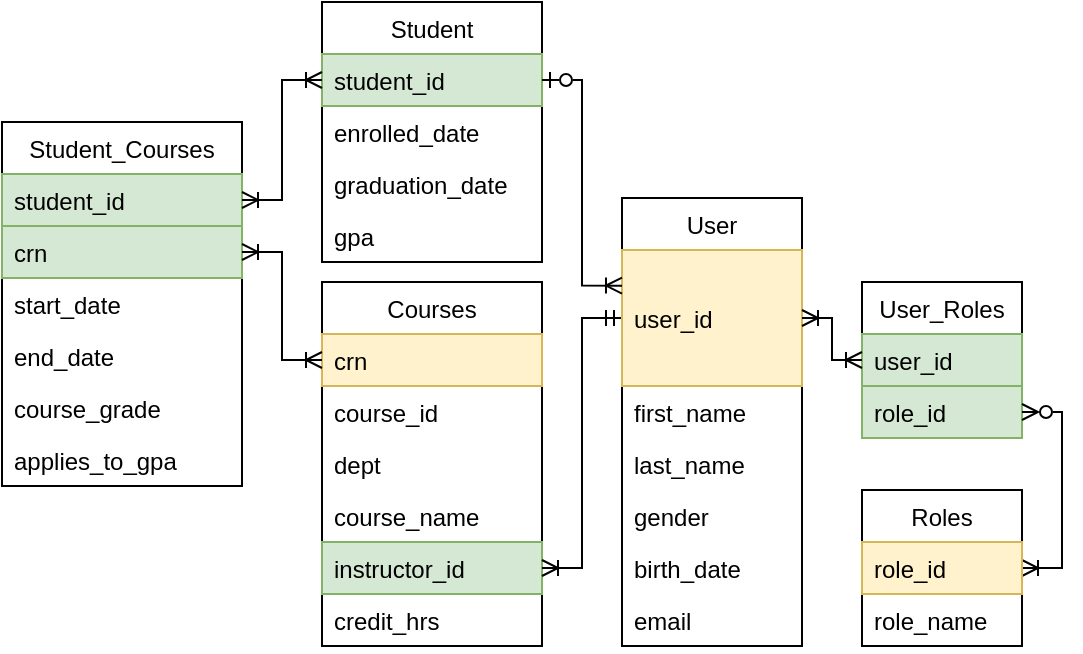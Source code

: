 <mxfile version="15.2.9" type="device"><diagram id="hwYKAndzEaqISlQAEzTK" name="Page-1"><mxGraphModel dx="800" dy="481" grid="1" gridSize="10" guides="1" tooltips="1" connect="1" arrows="1" fold="1" page="1" pageScale="1" pageWidth="850" pageHeight="1100" math="0" shadow="0"><root><mxCell id="0"/><mxCell id="1" parent="0"/><mxCell id="pupiUutSyMbLZqXeLwjT-1" value="Student" style="swimlane;fontStyle=0;childLayout=stackLayout;horizontal=1;startSize=26;fillColor=none;horizontalStack=0;resizeParent=1;resizeParentMax=0;resizeLast=0;collapsible=1;marginBottom=0;" parent="1" vertex="1"><mxGeometry x="340" y="110" width="110" height="130" as="geometry"><mxRectangle x="130" y="100" width="70" height="26" as="alternateBounds"/></mxGeometry></mxCell><mxCell id="pupiUutSyMbLZqXeLwjT-2" value="student_id" style="text;strokeColor=#82b366;fillColor=#d5e8d4;align=left;verticalAlign=top;spacingLeft=4;spacingRight=4;overflow=hidden;rotatable=0;points=[[0,0.5],[1,0.5]];portConstraint=eastwest;" parent="pupiUutSyMbLZqXeLwjT-1" vertex="1"><mxGeometry y="26" width="110" height="26" as="geometry"/></mxCell><mxCell id="3Is1yfh9Df0224IkB4M_-30" value="enrolled_date" style="text;strokeColor=none;fillColor=none;align=left;verticalAlign=top;spacingLeft=4;spacingRight=4;overflow=hidden;rotatable=0;points=[[0,0.5],[1,0.5]];portConstraint=eastwest;" vertex="1" parent="pupiUutSyMbLZqXeLwjT-1"><mxGeometry y="52" width="110" height="26" as="geometry"/></mxCell><mxCell id="3Is1yfh9Df0224IkB4M_-40" value="graduation_date" style="text;strokeColor=none;fillColor=none;align=left;verticalAlign=top;spacingLeft=4;spacingRight=4;overflow=hidden;rotatable=0;points=[[0,0.5],[1,0.5]];portConstraint=eastwest;" vertex="1" parent="pupiUutSyMbLZqXeLwjT-1"><mxGeometry y="78" width="110" height="26" as="geometry"/></mxCell><mxCell id="pupiUutSyMbLZqXeLwjT-7" value="gpa" style="text;strokeColor=none;fillColor=none;align=left;verticalAlign=top;spacingLeft=4;spacingRight=4;overflow=hidden;rotatable=0;points=[[0,0.5],[1,0.5]];portConstraint=eastwest;" parent="pupiUutSyMbLZqXeLwjT-1" vertex="1"><mxGeometry y="104" width="110" height="26" as="geometry"/></mxCell><mxCell id="pupiUutSyMbLZqXeLwjT-9" value="Student_Courses" style="swimlane;fontStyle=0;childLayout=stackLayout;horizontal=1;startSize=26;fillColor=none;horizontalStack=0;resizeParent=1;resizeParentMax=0;resizeLast=0;collapsible=1;marginBottom=0;" parent="1" vertex="1"><mxGeometry x="180" y="170" width="120" height="182" as="geometry"/></mxCell><mxCell id="pupiUutSyMbLZqXeLwjT-18" value="student_id" style="text;strokeColor=#82b366;fillColor=#d5e8d4;align=left;verticalAlign=top;spacingLeft=4;spacingRight=4;overflow=hidden;rotatable=0;points=[[0,0.5],[1,0.5]];portConstraint=eastwest;" parent="pupiUutSyMbLZqXeLwjT-9" vertex="1"><mxGeometry y="26" width="120" height="26" as="geometry"/></mxCell><mxCell id="pupiUutSyMbLZqXeLwjT-10" value="crn" style="text;strokeColor=#82b366;fillColor=#d5e8d4;align=left;verticalAlign=top;spacingLeft=4;spacingRight=4;overflow=hidden;rotatable=0;points=[[0,0.5],[1,0.5]];portConstraint=eastwest;" parent="pupiUutSyMbLZqXeLwjT-9" vertex="1"><mxGeometry y="52" width="120" height="26" as="geometry"/></mxCell><mxCell id="pupiUutSyMbLZqXeLwjT-38" value="start_date" style="text;strokeColor=none;fillColor=none;align=left;verticalAlign=top;spacingLeft=4;spacingRight=4;overflow=hidden;rotatable=0;points=[[0,0.5],[1,0.5]];portConstraint=eastwest;" parent="pupiUutSyMbLZqXeLwjT-9" vertex="1"><mxGeometry y="78" width="120" height="26" as="geometry"/></mxCell><mxCell id="pupiUutSyMbLZqXeLwjT-37" value="end_date" style="text;strokeColor=none;fillColor=none;align=left;verticalAlign=top;spacingLeft=4;spacingRight=4;overflow=hidden;rotatable=0;points=[[0,0.5],[1,0.5]];portConstraint=eastwest;" parent="pupiUutSyMbLZqXeLwjT-9" vertex="1"><mxGeometry y="104" width="120" height="26" as="geometry"/></mxCell><mxCell id="pupiUutSyMbLZqXeLwjT-39" value="course_grade" style="text;strokeColor=none;fillColor=none;align=left;verticalAlign=top;spacingLeft=4;spacingRight=4;overflow=hidden;rotatable=0;points=[[0,0.5],[1,0.5]];portConstraint=eastwest;" parent="pupiUutSyMbLZqXeLwjT-9" vertex="1"><mxGeometry y="130" width="120" height="26" as="geometry"/></mxCell><mxCell id="pupiUutSyMbLZqXeLwjT-12" value="applies_to_gpa" style="text;strokeColor=none;fillColor=none;align=left;verticalAlign=top;spacingLeft=4;spacingRight=4;overflow=hidden;rotatable=0;points=[[0,0.5],[1,0.5]];portConstraint=eastwest;" parent="pupiUutSyMbLZqXeLwjT-9" vertex="1"><mxGeometry y="156" width="120" height="26" as="geometry"/></mxCell><mxCell id="pupiUutSyMbLZqXeLwjT-13" value="Courses" style="swimlane;fontStyle=0;childLayout=stackLayout;horizontal=1;startSize=26;horizontalStack=0;resizeParent=1;resizeParentMax=0;resizeLast=0;collapsible=1;marginBottom=0;" parent="1" vertex="1"><mxGeometry x="340" y="250" width="110" height="182" as="geometry"/></mxCell><mxCell id="pupiUutSyMbLZqXeLwjT-14" value="crn" style="text;strokeColor=#d6b656;fillColor=#fff2cc;align=left;verticalAlign=top;spacingLeft=4;spacingRight=4;overflow=hidden;rotatable=0;points=[[0,0.5],[1,0.5]];portConstraint=eastwest;" parent="pupiUutSyMbLZqXeLwjT-13" vertex="1"><mxGeometry y="26" width="110" height="26" as="geometry"/></mxCell><mxCell id="pupiUutSyMbLZqXeLwjT-31" value="course_id" style="text;align=left;verticalAlign=top;spacingLeft=4;spacingRight=4;overflow=hidden;rotatable=0;points=[[0,0.5],[1,0.5]];portConstraint=eastwest;" parent="pupiUutSyMbLZqXeLwjT-13" vertex="1"><mxGeometry y="52" width="110" height="26" as="geometry"/></mxCell><mxCell id="pupiUutSyMbLZqXeLwjT-19" value="dept" style="text;strokeColor=none;fillColor=none;align=left;verticalAlign=top;spacingLeft=4;spacingRight=4;overflow=hidden;rotatable=0;points=[[0,0.5],[1,0.5]];portConstraint=eastwest;" parent="pupiUutSyMbLZqXeLwjT-13" vertex="1"><mxGeometry y="78" width="110" height="26" as="geometry"/></mxCell><mxCell id="pupiUutSyMbLZqXeLwjT-15" value="course_name" style="text;strokeColor=none;fillColor=none;align=left;verticalAlign=top;spacingLeft=4;spacingRight=4;overflow=hidden;rotatable=0;points=[[0,0.5],[1,0.5]];portConstraint=eastwest;" parent="pupiUutSyMbLZqXeLwjT-13" vertex="1"><mxGeometry y="104" width="110" height="26" as="geometry"/></mxCell><mxCell id="pupiUutSyMbLZqXeLwjT-34" value="instructor_id" style="text;strokeColor=#82b366;fillColor=#d5e8d4;align=left;verticalAlign=top;spacingLeft=4;spacingRight=4;overflow=hidden;rotatable=0;points=[[0,0.5],[1,0.5]];portConstraint=eastwest;" parent="pupiUutSyMbLZqXeLwjT-13" vertex="1"><mxGeometry y="130" width="110" height="26" as="geometry"/></mxCell><mxCell id="pupiUutSyMbLZqXeLwjT-21" value="credit_hrs" style="text;strokeColor=none;fillColor=none;align=left;verticalAlign=top;spacingLeft=4;spacingRight=4;overflow=hidden;rotatable=0;points=[[0,0.5],[1,0.5]];portConstraint=eastwest;" parent="pupiUutSyMbLZqXeLwjT-13" vertex="1"><mxGeometry y="156" width="110" height="26" as="geometry"/></mxCell><mxCell id="pupiUutSyMbLZqXeLwjT-22" value="" style="edgeStyle=orthogonalEdgeStyle;rounded=0;orthogonalLoop=1;jettySize=auto;html=1;entryX=0;entryY=0.5;entryDx=0;entryDy=0;startArrow=ERoneToMany;startFill=0;endArrow=ERoneToMany;endFill=0;" parent="1" source="pupiUutSyMbLZqXeLwjT-18" target="pupiUutSyMbLZqXeLwjT-2" edge="1"><mxGeometry relative="1" as="geometry"/></mxCell><mxCell id="pupiUutSyMbLZqXeLwjT-23" value="" style="edgeStyle=orthogonalEdgeStyle;rounded=0;orthogonalLoop=1;jettySize=auto;html=1;startArrow=ERoneToMany;startFill=0;endArrow=ERoneToMany;endFill=0;entryX=0;entryY=0.5;entryDx=0;entryDy=0;" parent="1" source="pupiUutSyMbLZqXeLwjT-10" target="pupiUutSyMbLZqXeLwjT-14" edge="1"><mxGeometry relative="1" as="geometry"/></mxCell><mxCell id="pupiUutSyMbLZqXeLwjT-35" style="edgeStyle=orthogonalEdgeStyle;rounded=0;orthogonalLoop=1;jettySize=auto;html=1;startArrow=ERoneToMany;startFill=0;endArrow=ERmandOne;endFill=0;" parent="1" source="pupiUutSyMbLZqXeLwjT-34" target="3Is1yfh9Df0224IkB4M_-19" edge="1"><mxGeometry relative="1" as="geometry"><mxPoint x="480" y="230" as="targetPoint"/></mxGeometry></mxCell><mxCell id="3Is1yfh9Df0224IkB4M_-18" value="User" style="swimlane;fontStyle=0;childLayout=stackLayout;horizontal=1;startSize=26;horizontalStack=0;resizeParent=1;resizeParentMax=0;resizeLast=0;collapsible=1;marginBottom=0;" vertex="1" parent="1"><mxGeometry x="490" y="208" width="90" height="224" as="geometry"/></mxCell><mxCell id="3Is1yfh9Df0224IkB4M_-19" value="user_id" style="text;strokeColor=#d6b656;fillColor=#fff2cc;align=left;verticalAlign=middle;spacingLeft=4;spacingRight=4;overflow=hidden;rotatable=0;points=[[0,0.5],[1,0.5]];portConstraint=eastwest;" vertex="1" parent="3Is1yfh9Df0224IkB4M_-18"><mxGeometry y="26" width="90" height="68" as="geometry"/></mxCell><mxCell id="3Is1yfh9Df0224IkB4M_-22" value="first_name" style="text;strokeColor=none;fillColor=none;align=left;verticalAlign=top;spacingLeft=4;spacingRight=4;overflow=hidden;rotatable=0;points=[[0,0.5],[1,0.5]];portConstraint=eastwest;" vertex="1" parent="3Is1yfh9Df0224IkB4M_-18"><mxGeometry y="94" width="90" height="26" as="geometry"/></mxCell><mxCell id="3Is1yfh9Df0224IkB4M_-23" value="last_name" style="text;strokeColor=none;fillColor=none;align=left;verticalAlign=top;spacingLeft=4;spacingRight=4;overflow=hidden;rotatable=0;points=[[0,0.5],[1,0.5]];portConstraint=eastwest;" vertex="1" parent="3Is1yfh9Df0224IkB4M_-18"><mxGeometry y="120" width="90" height="26" as="geometry"/></mxCell><mxCell id="3Is1yfh9Df0224IkB4M_-24" value="gender" style="text;strokeColor=none;fillColor=none;align=left;verticalAlign=top;spacingLeft=4;spacingRight=4;overflow=hidden;rotatable=0;points=[[0,0.5],[1,0.5]];portConstraint=eastwest;" vertex="1" parent="3Is1yfh9Df0224IkB4M_-18"><mxGeometry y="146" width="90" height="26" as="geometry"/></mxCell><mxCell id="3Is1yfh9Df0224IkB4M_-25" value="birth_date" style="text;strokeColor=none;fillColor=none;align=left;verticalAlign=top;spacingLeft=4;spacingRight=4;overflow=hidden;rotatable=0;points=[[0,0.5],[1,0.5]];portConstraint=eastwest;" vertex="1" parent="3Is1yfh9Df0224IkB4M_-18"><mxGeometry y="172" width="90" height="26" as="geometry"/></mxCell><mxCell id="3Is1yfh9Df0224IkB4M_-26" value="email" style="text;strokeColor=none;fillColor=none;align=left;verticalAlign=top;spacingLeft=4;spacingRight=4;overflow=hidden;rotatable=0;points=[[0,0.5],[1,0.5]];portConstraint=eastwest;" vertex="1" parent="3Is1yfh9Df0224IkB4M_-18"><mxGeometry y="198" width="90" height="26" as="geometry"/></mxCell><mxCell id="3Is1yfh9Df0224IkB4M_-33" value="User_Roles" style="swimlane;fontStyle=0;childLayout=stackLayout;horizontal=1;startSize=26;fillColor=none;horizontalStack=0;resizeParent=1;resizeParentMax=0;resizeLast=0;collapsible=1;marginBottom=0;" vertex="1" parent="1"><mxGeometry x="610" y="250" width="80" height="78" as="geometry"><mxRectangle x="130" y="100" width="70" height="26" as="alternateBounds"/></mxGeometry></mxCell><mxCell id="3Is1yfh9Df0224IkB4M_-34" value="user_id" style="text;strokeColor=#82b366;fillColor=#d5e8d4;align=left;verticalAlign=top;spacingLeft=4;spacingRight=4;overflow=hidden;rotatable=0;points=[[0,0.5],[1,0.5]];portConstraint=eastwest;" vertex="1" parent="3Is1yfh9Df0224IkB4M_-33"><mxGeometry y="26" width="80" height="26" as="geometry"/></mxCell><mxCell id="3Is1yfh9Df0224IkB4M_-45" value="role_id" style="text;strokeColor=#82b366;fillColor=#d5e8d4;align=left;verticalAlign=top;spacingLeft=4;spacingRight=4;overflow=hidden;rotatable=0;points=[[0,0.5],[1,0.5]];portConstraint=eastwest;" vertex="1" parent="3Is1yfh9Df0224IkB4M_-33"><mxGeometry y="52" width="80" height="26" as="geometry"/></mxCell><mxCell id="3Is1yfh9Df0224IkB4M_-39" value="" style="edgeStyle=orthogonalEdgeStyle;rounded=0;orthogonalLoop=1;jettySize=auto;html=1;endArrow=ERoneToMany;endFill=0;startArrow=ERoneToMany;startFill=0;entryX=0;entryY=0.5;entryDx=0;entryDy=0;" edge="1" parent="1" source="3Is1yfh9Df0224IkB4M_-19" target="3Is1yfh9Df0224IkB4M_-34"><mxGeometry relative="1" as="geometry"><mxPoint x="580" y="315.059" as="sourcePoint"/><Array as="points"><mxPoint x="595" y="268"/><mxPoint x="595" y="289"/></Array></mxGeometry></mxCell><mxCell id="3Is1yfh9Df0224IkB4M_-44" style="edgeStyle=orthogonalEdgeStyle;rounded=0;orthogonalLoop=1;jettySize=auto;html=1;startArrow=ERzeroToOne;startFill=0;endArrow=ERoneToMany;endFill=0;entryX=0;entryY=0.262;entryDx=0;entryDy=0;entryPerimeter=0;" edge="1" parent="1" source="pupiUutSyMbLZqXeLwjT-2" target="3Is1yfh9Df0224IkB4M_-19"><mxGeometry relative="1" as="geometry"><mxPoint x="490" y="210" as="targetPoint"/></mxGeometry></mxCell><mxCell id="3Is1yfh9Df0224IkB4M_-55" style="edgeStyle=orthogonalEdgeStyle;rounded=0;orthogonalLoop=1;jettySize=auto;html=1;exitX=1;exitY=0.5;exitDx=0;exitDy=0;startArrow=ERoneToMany;startFill=0;endArrow=ERzeroToMany;endFill=0;" edge="1" parent="1" source="3Is1yfh9Df0224IkB4M_-46" target="3Is1yfh9Df0224IkB4M_-45"><mxGeometry relative="1" as="geometry"/></mxCell><mxCell id="3Is1yfh9Df0224IkB4M_-46" value="Roles" style="swimlane;fontStyle=0;childLayout=stackLayout;horizontal=1;startSize=26;fillColor=none;horizontalStack=0;resizeParent=1;resizeParentMax=0;resizeLast=0;collapsible=1;marginBottom=0;" vertex="1" parent="1"><mxGeometry x="610" y="354" width="80" height="78" as="geometry"><mxRectangle x="130" y="100" width="70" height="26" as="alternateBounds"/></mxGeometry></mxCell><mxCell id="3Is1yfh9Df0224IkB4M_-48" value="role_id" style="text;strokeColor=#d6b656;fillColor=#fff2cc;align=left;verticalAlign=top;spacingLeft=4;spacingRight=4;overflow=hidden;rotatable=0;points=[[0,0.5],[1,0.5]];portConstraint=eastwest;" vertex="1" parent="3Is1yfh9Df0224IkB4M_-46"><mxGeometry y="26" width="80" height="26" as="geometry"/></mxCell><mxCell id="3Is1yfh9Df0224IkB4M_-49" value="role_name" style="text;strokeColor=none;fillColor=none;align=left;verticalAlign=top;spacingLeft=4;spacingRight=4;overflow=hidden;rotatable=0;points=[[0,0.5],[1,0.5]];portConstraint=eastwest;" vertex="1" parent="3Is1yfh9Df0224IkB4M_-46"><mxGeometry y="52" width="80" height="26" as="geometry"/></mxCell></root></mxGraphModel></diagram></mxfile>